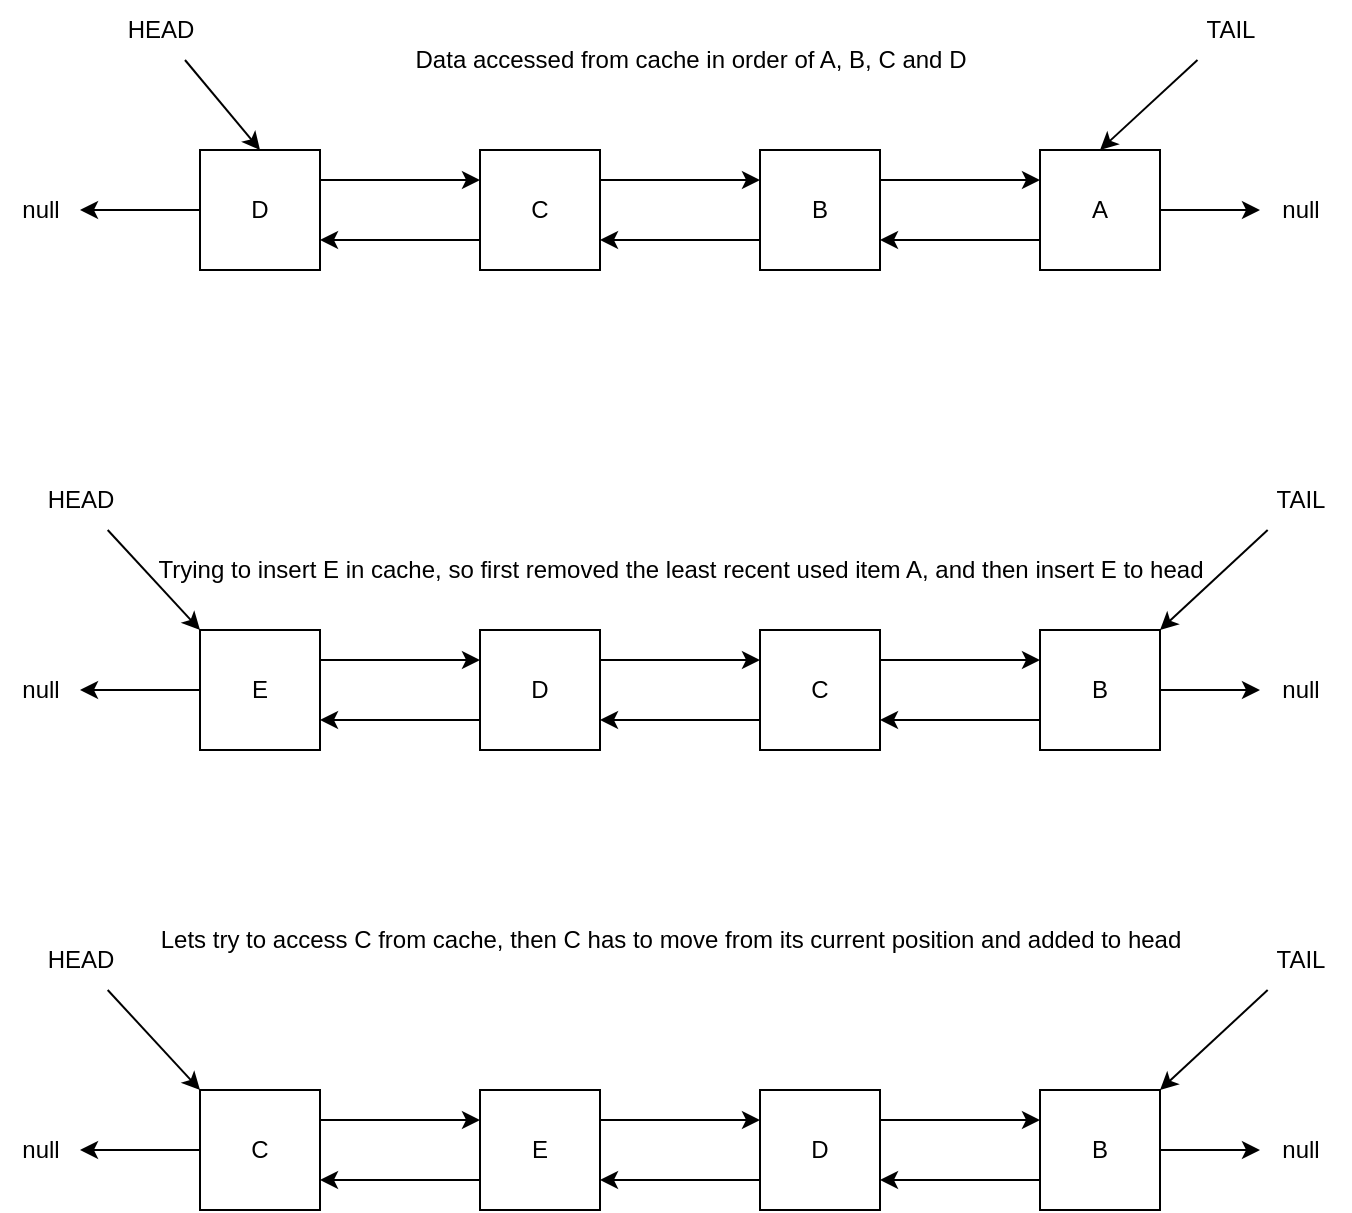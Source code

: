<mxfile>
    <diagram id="cljvIjwoYF_GYcvJx4pG" name="Page-1">
        <mxGraphModel dx="746" dy="427" grid="1" gridSize="10" guides="1" tooltips="1" connect="1" arrows="1" fold="1" page="1" pageScale="1" pageWidth="850" pageHeight="1100" background="none" math="0" shadow="0">
            <root>
                <mxCell id="0"/>
                <mxCell id="1" parent="0"/>
                <mxCell id="29" style="edgeStyle=none;html=1;" edge="1" parent="1" source="2">
                    <mxGeometry relative="1" as="geometry">
                        <mxPoint x="120" y="150" as="targetPoint"/>
                    </mxGeometry>
                </mxCell>
                <mxCell id="2" value="D" style="rounded=0;whiteSpace=wrap;html=1;" vertex="1" parent="1">
                    <mxGeometry x="180" y="120" width="60" height="60" as="geometry"/>
                </mxCell>
                <mxCell id="6" value="" style="group" vertex="1" connectable="0" parent="1">
                    <mxGeometry x="320" y="120" width="60" height="60" as="geometry"/>
                </mxCell>
                <mxCell id="10" value="" style="group" vertex="1" connectable="0" parent="6">
                    <mxGeometry width="60" height="60" as="geometry"/>
                </mxCell>
                <mxCell id="3" style="edgeStyle=none;html=1;exitX=1;exitY=0.25;exitDx=0;exitDy=0;" edge="1" parent="10" source="2">
                    <mxGeometry relative="1" as="geometry">
                        <mxPoint y="15" as="targetPoint"/>
                    </mxGeometry>
                </mxCell>
                <mxCell id="4" value="C" style="rounded=0;whiteSpace=wrap;html=1;" vertex="1" parent="10">
                    <mxGeometry width="60" height="60" as="geometry"/>
                </mxCell>
                <mxCell id="5" style="edgeStyle=none;html=1;exitX=0;exitY=0.75;exitDx=0;exitDy=0;entryX=1;entryY=0.75;entryDx=0;entryDy=0;" edge="1" parent="1" source="4" target="2">
                    <mxGeometry relative="1" as="geometry"/>
                </mxCell>
                <mxCell id="18" value="" style="group" vertex="1" connectable="0" parent="1">
                    <mxGeometry x="460" y="120" width="60" height="60" as="geometry"/>
                </mxCell>
                <mxCell id="19" value="" style="group" vertex="1" connectable="0" parent="18">
                    <mxGeometry width="60" height="60" as="geometry"/>
                </mxCell>
                <mxCell id="20" style="edgeStyle=none;html=1;exitX=1;exitY=0.25;exitDx=0;exitDy=0;" edge="1" parent="19">
                    <mxGeometry relative="1" as="geometry">
                        <mxPoint y="15" as="targetPoint"/>
                        <mxPoint x="-80" y="15" as="sourcePoint"/>
                    </mxGeometry>
                </mxCell>
                <mxCell id="21" value="B" style="rounded=0;whiteSpace=wrap;html=1;" vertex="1" parent="19">
                    <mxGeometry width="60" height="60" as="geometry"/>
                </mxCell>
                <mxCell id="22" style="edgeStyle=none;html=1;exitX=0;exitY=0.75;exitDx=0;exitDy=0;entryX=1;entryY=0.75;entryDx=0;entryDy=0;" edge="1" source="21" parent="1">
                    <mxGeometry relative="1" as="geometry">
                        <mxPoint x="380" y="165" as="targetPoint"/>
                    </mxGeometry>
                </mxCell>
                <mxCell id="24" style="edgeStyle=none;html=1;exitX=1;exitY=0.25;exitDx=0;exitDy=0;" edge="1" parent="1">
                    <mxGeometry relative="1" as="geometry">
                        <mxPoint x="600" y="135" as="targetPoint"/>
                        <mxPoint x="520" y="135" as="sourcePoint"/>
                    </mxGeometry>
                </mxCell>
                <mxCell id="27" style="edgeStyle=none;html=1;exitX=1;exitY=0.5;exitDx=0;exitDy=0;" edge="1" parent="1" source="25">
                    <mxGeometry relative="1" as="geometry">
                        <mxPoint x="710" y="150" as="targetPoint"/>
                    </mxGeometry>
                </mxCell>
                <mxCell id="25" value="A" style="rounded=0;whiteSpace=wrap;html=1;" vertex="1" parent="1">
                    <mxGeometry x="600" y="120" width="60" height="60" as="geometry"/>
                </mxCell>
                <mxCell id="26" style="edgeStyle=none;html=1;exitX=0;exitY=0.75;exitDx=0;exitDy=0;entryX=1;entryY=0.75;entryDx=0;entryDy=0;" edge="1" parent="1" source="25">
                    <mxGeometry relative="1" as="geometry">
                        <mxPoint x="520" y="165" as="targetPoint"/>
                    </mxGeometry>
                </mxCell>
                <mxCell id="28" value="null" style="text;html=1;align=center;verticalAlign=middle;resizable=0;points=[];autosize=1;strokeColor=none;fillColor=none;" vertex="1" parent="1">
                    <mxGeometry x="710" y="135" width="40" height="30" as="geometry"/>
                </mxCell>
                <mxCell id="30" value="null" style="text;html=1;align=center;verticalAlign=middle;resizable=0;points=[];autosize=1;strokeColor=none;fillColor=none;" vertex="1" parent="1">
                    <mxGeometry x="80" y="135" width="40" height="30" as="geometry"/>
                </mxCell>
                <mxCell id="31" style="edgeStyle=none;html=1;" edge="1" source="32" parent="1">
                    <mxGeometry relative="1" as="geometry">
                        <mxPoint x="120" y="390" as="targetPoint"/>
                    </mxGeometry>
                </mxCell>
                <mxCell id="32" value="E" style="rounded=0;whiteSpace=wrap;html=1;" vertex="1" parent="1">
                    <mxGeometry x="180" y="360" width="60" height="60" as="geometry"/>
                </mxCell>
                <mxCell id="33" value="" style="group" vertex="1" connectable="0" parent="1">
                    <mxGeometry x="320" y="360" width="60" height="60" as="geometry"/>
                </mxCell>
                <mxCell id="34" value="" style="group" vertex="1" connectable="0" parent="33">
                    <mxGeometry width="60" height="60" as="geometry"/>
                </mxCell>
                <mxCell id="35" style="edgeStyle=none;html=1;exitX=1;exitY=0.25;exitDx=0;exitDy=0;" edge="1" parent="34" source="32">
                    <mxGeometry relative="1" as="geometry">
                        <mxPoint y="15" as="targetPoint"/>
                    </mxGeometry>
                </mxCell>
                <mxCell id="36" value="D" style="rounded=0;whiteSpace=wrap;html=1;" vertex="1" parent="34">
                    <mxGeometry width="60" height="60" as="geometry"/>
                </mxCell>
                <mxCell id="37" style="edgeStyle=none;html=1;exitX=0;exitY=0.75;exitDx=0;exitDy=0;entryX=1;entryY=0.75;entryDx=0;entryDy=0;" edge="1" source="36" target="32" parent="1">
                    <mxGeometry relative="1" as="geometry"/>
                </mxCell>
                <mxCell id="38" value="" style="group;fillColor=#d80073;fontColor=#ffffff;strokeColor=#A50040;" vertex="1" connectable="0" parent="1">
                    <mxGeometry x="460" y="360" width="60" height="60" as="geometry"/>
                </mxCell>
                <mxCell id="39" value="" style="group" vertex="1" connectable="0" parent="38">
                    <mxGeometry width="60" height="60" as="geometry"/>
                </mxCell>
                <mxCell id="40" style="edgeStyle=none;html=1;exitX=1;exitY=0.25;exitDx=0;exitDy=0;" edge="1" parent="39">
                    <mxGeometry relative="1" as="geometry">
                        <mxPoint y="15" as="targetPoint"/>
                        <mxPoint x="-80" y="15" as="sourcePoint"/>
                    </mxGeometry>
                </mxCell>
                <mxCell id="41" value="C" style="rounded=0;whiteSpace=wrap;html=1;" vertex="1" parent="39">
                    <mxGeometry width="60" height="60" as="geometry"/>
                </mxCell>
                <mxCell id="42" style="edgeStyle=none;html=1;exitX=0;exitY=0.75;exitDx=0;exitDy=0;entryX=1;entryY=0.75;entryDx=0;entryDy=0;" edge="1" source="41" parent="1">
                    <mxGeometry relative="1" as="geometry">
                        <mxPoint x="380" y="405" as="targetPoint"/>
                    </mxGeometry>
                </mxCell>
                <mxCell id="43" style="edgeStyle=none;html=1;exitX=1;exitY=0.25;exitDx=0;exitDy=0;" edge="1" parent="1">
                    <mxGeometry relative="1" as="geometry">
                        <mxPoint x="600" y="375" as="targetPoint"/>
                        <mxPoint x="520" y="375" as="sourcePoint"/>
                    </mxGeometry>
                </mxCell>
                <mxCell id="44" style="edgeStyle=none;html=1;exitX=1;exitY=0.5;exitDx=0;exitDy=0;" edge="1" source="45" parent="1">
                    <mxGeometry relative="1" as="geometry">
                        <mxPoint x="710" y="390" as="targetPoint"/>
                    </mxGeometry>
                </mxCell>
                <mxCell id="45" value="B" style="rounded=0;whiteSpace=wrap;html=1;" vertex="1" parent="1">
                    <mxGeometry x="600" y="360" width="60" height="60" as="geometry"/>
                </mxCell>
                <mxCell id="46" style="edgeStyle=none;html=1;exitX=0;exitY=0.75;exitDx=0;exitDy=0;entryX=1;entryY=0.75;entryDx=0;entryDy=0;" edge="1" source="45" parent="1">
                    <mxGeometry relative="1" as="geometry">
                        <mxPoint x="520" y="405" as="targetPoint"/>
                    </mxGeometry>
                </mxCell>
                <mxCell id="47" value="null" style="text;html=1;align=center;verticalAlign=middle;resizable=0;points=[];autosize=1;strokeColor=none;fillColor=none;" vertex="1" parent="1">
                    <mxGeometry x="710" y="375" width="40" height="30" as="geometry"/>
                </mxCell>
                <mxCell id="48" value="null" style="text;html=1;align=center;verticalAlign=middle;resizable=0;points=[];autosize=1;strokeColor=none;fillColor=none;" vertex="1" parent="1">
                    <mxGeometry x="80" y="375" width="40" height="30" as="geometry"/>
                </mxCell>
                <mxCell id="49" value="Data accessed from cache in order of A, B, C and D" style="text;html=1;align=center;verticalAlign=middle;resizable=0;points=[];autosize=1;strokeColor=none;fillColor=none;" vertex="1" parent="1">
                    <mxGeometry x="275" y="60" width="300" height="30" as="geometry"/>
                </mxCell>
                <mxCell id="50" value="Trying to insert E in cache, so first removed the least recent used item A, and then insert E to head" style="text;html=1;align=center;verticalAlign=middle;resizable=0;points=[];autosize=1;strokeColor=none;fillColor=none;" vertex="1" parent="1">
                    <mxGeometry x="145" y="315" width="550" height="30" as="geometry"/>
                </mxCell>
                <mxCell id="52" style="edgeStyle=none;html=1;entryX=0.5;entryY=0;entryDx=0;entryDy=0;" edge="1" parent="1" source="51" target="2">
                    <mxGeometry relative="1" as="geometry"/>
                </mxCell>
                <mxCell id="51" value="HEAD" style="text;html=1;align=center;verticalAlign=middle;resizable=0;points=[];autosize=1;strokeColor=none;fillColor=none;" vertex="1" parent="1">
                    <mxGeometry x="130" y="45" width="60" height="30" as="geometry"/>
                </mxCell>
                <mxCell id="54" style="edgeStyle=none;html=1;entryX=0.5;entryY=0;entryDx=0;entryDy=0;" edge="1" parent="1" source="53" target="25">
                    <mxGeometry relative="1" as="geometry"/>
                </mxCell>
                <mxCell id="53" value="TAIL" style="text;html=1;align=center;verticalAlign=middle;resizable=0;points=[];autosize=1;strokeColor=none;fillColor=none;" vertex="1" parent="1">
                    <mxGeometry x="670" y="45" width="50" height="30" as="geometry"/>
                </mxCell>
                <mxCell id="58" style="edgeStyle=none;html=1;entryX=0;entryY=0;entryDx=0;entryDy=0;" edge="1" parent="1" source="55" target="32">
                    <mxGeometry relative="1" as="geometry"/>
                </mxCell>
                <mxCell id="55" value="HEAD" style="text;html=1;align=center;verticalAlign=middle;resizable=0;points=[];autosize=1;strokeColor=none;fillColor=none;" vertex="1" parent="1">
                    <mxGeometry x="90" y="280" width="60" height="30" as="geometry"/>
                </mxCell>
                <mxCell id="57" style="edgeStyle=none;html=1;entryX=1;entryY=0;entryDx=0;entryDy=0;" edge="1" parent="1" source="56" target="45">
                    <mxGeometry relative="1" as="geometry"/>
                </mxCell>
                <mxCell id="56" value="TAIL" style="text;html=1;align=center;verticalAlign=middle;resizable=0;points=[];autosize=1;strokeColor=none;fillColor=none;" vertex="1" parent="1">
                    <mxGeometry x="705" y="280" width="50" height="30" as="geometry"/>
                </mxCell>
                <mxCell id="59" value="Lets try to access C from cache, then C has to move from its current position and added to head" style="text;html=1;align=center;verticalAlign=middle;resizable=0;points=[];autosize=1;strokeColor=none;fillColor=none;" vertex="1" parent="1">
                    <mxGeometry x="150" y="500" width="530" height="30" as="geometry"/>
                </mxCell>
                <mxCell id="60" style="edgeStyle=none;html=1;" edge="1" source="61" parent="1">
                    <mxGeometry relative="1" as="geometry">
                        <mxPoint x="120" y="620" as="targetPoint"/>
                    </mxGeometry>
                </mxCell>
                <mxCell id="61" value="C" style="rounded=0;whiteSpace=wrap;html=1;" vertex="1" parent="1">
                    <mxGeometry x="180" y="590" width="60" height="60" as="geometry"/>
                </mxCell>
                <mxCell id="62" value="" style="group" vertex="1" connectable="0" parent="1">
                    <mxGeometry x="320" y="590" width="60" height="60" as="geometry"/>
                </mxCell>
                <mxCell id="63" value="" style="group" vertex="1" connectable="0" parent="62">
                    <mxGeometry width="60" height="60" as="geometry"/>
                </mxCell>
                <mxCell id="64" style="edgeStyle=none;html=1;exitX=1;exitY=0.25;exitDx=0;exitDy=0;" edge="1" parent="63" source="61">
                    <mxGeometry relative="1" as="geometry">
                        <mxPoint y="15" as="targetPoint"/>
                    </mxGeometry>
                </mxCell>
                <mxCell id="65" value="E" style="rounded=0;whiteSpace=wrap;html=1;" vertex="1" parent="63">
                    <mxGeometry width="60" height="60" as="geometry"/>
                </mxCell>
                <mxCell id="66" style="edgeStyle=none;html=1;exitX=0;exitY=0.75;exitDx=0;exitDy=0;entryX=1;entryY=0.75;entryDx=0;entryDy=0;" edge="1" source="65" target="61" parent="1">
                    <mxGeometry relative="1" as="geometry"/>
                </mxCell>
                <mxCell id="67" value="" style="group;fillColor=#d80073;fontColor=#ffffff;strokeColor=#A50040;" vertex="1" connectable="0" parent="1">
                    <mxGeometry x="460" y="590" width="60" height="60" as="geometry"/>
                </mxCell>
                <mxCell id="68" value="" style="group" vertex="1" connectable="0" parent="67">
                    <mxGeometry width="60" height="60" as="geometry"/>
                </mxCell>
                <mxCell id="69" style="edgeStyle=none;html=1;exitX=1;exitY=0.25;exitDx=0;exitDy=0;" edge="1" parent="68">
                    <mxGeometry relative="1" as="geometry">
                        <mxPoint y="15" as="targetPoint"/>
                        <mxPoint x="-80" y="15" as="sourcePoint"/>
                    </mxGeometry>
                </mxCell>
                <mxCell id="70" value="D" style="rounded=0;whiteSpace=wrap;html=1;" vertex="1" parent="68">
                    <mxGeometry width="60" height="60" as="geometry"/>
                </mxCell>
                <mxCell id="71" style="edgeStyle=none;html=1;exitX=0;exitY=0.75;exitDx=0;exitDy=0;entryX=1;entryY=0.75;entryDx=0;entryDy=0;" edge="1" source="70" parent="1">
                    <mxGeometry relative="1" as="geometry">
                        <mxPoint x="380" y="635" as="targetPoint"/>
                    </mxGeometry>
                </mxCell>
                <mxCell id="72" style="edgeStyle=none;html=1;exitX=1;exitY=0.25;exitDx=0;exitDy=0;" edge="1" parent="1">
                    <mxGeometry relative="1" as="geometry">
                        <mxPoint x="600" y="605" as="targetPoint"/>
                        <mxPoint x="520" y="605" as="sourcePoint"/>
                    </mxGeometry>
                </mxCell>
                <mxCell id="73" style="edgeStyle=none;html=1;exitX=1;exitY=0.5;exitDx=0;exitDy=0;" edge="1" source="74" parent="1">
                    <mxGeometry relative="1" as="geometry">
                        <mxPoint x="710" y="620" as="targetPoint"/>
                    </mxGeometry>
                </mxCell>
                <mxCell id="74" value="B" style="rounded=0;whiteSpace=wrap;html=1;" vertex="1" parent="1">
                    <mxGeometry x="600" y="590" width="60" height="60" as="geometry"/>
                </mxCell>
                <mxCell id="75" style="edgeStyle=none;html=1;exitX=0;exitY=0.75;exitDx=0;exitDy=0;entryX=1;entryY=0.75;entryDx=0;entryDy=0;" edge="1" source="74" parent="1">
                    <mxGeometry relative="1" as="geometry">
                        <mxPoint x="520" y="635" as="targetPoint"/>
                    </mxGeometry>
                </mxCell>
                <mxCell id="76" value="null" style="text;html=1;align=center;verticalAlign=middle;resizable=0;points=[];autosize=1;strokeColor=none;fillColor=none;" vertex="1" parent="1">
                    <mxGeometry x="710" y="605" width="40" height="30" as="geometry"/>
                </mxCell>
                <mxCell id="77" value="null" style="text;html=1;align=center;verticalAlign=middle;resizable=0;points=[];autosize=1;strokeColor=none;fillColor=none;" vertex="1" parent="1">
                    <mxGeometry x="80" y="605" width="40" height="30" as="geometry"/>
                </mxCell>
                <mxCell id="79" style="edgeStyle=none;html=1;entryX=0;entryY=0;entryDx=0;entryDy=0;" edge="1" source="80" target="61" parent="1">
                    <mxGeometry relative="1" as="geometry"/>
                </mxCell>
                <mxCell id="80" value="HEAD" style="text;html=1;align=center;verticalAlign=middle;resizable=0;points=[];autosize=1;strokeColor=none;fillColor=none;" vertex="1" parent="1">
                    <mxGeometry x="90" y="510" width="60" height="30" as="geometry"/>
                </mxCell>
                <mxCell id="81" style="edgeStyle=none;html=1;entryX=1;entryY=0;entryDx=0;entryDy=0;" edge="1" source="82" target="74" parent="1">
                    <mxGeometry relative="1" as="geometry"/>
                </mxCell>
                <mxCell id="82" value="TAIL" style="text;html=1;align=center;verticalAlign=middle;resizable=0;points=[];autosize=1;strokeColor=none;fillColor=none;" vertex="1" parent="1">
                    <mxGeometry x="705" y="510" width="50" height="30" as="geometry"/>
                </mxCell>
            </root>
        </mxGraphModel>
    </diagram>
</mxfile>